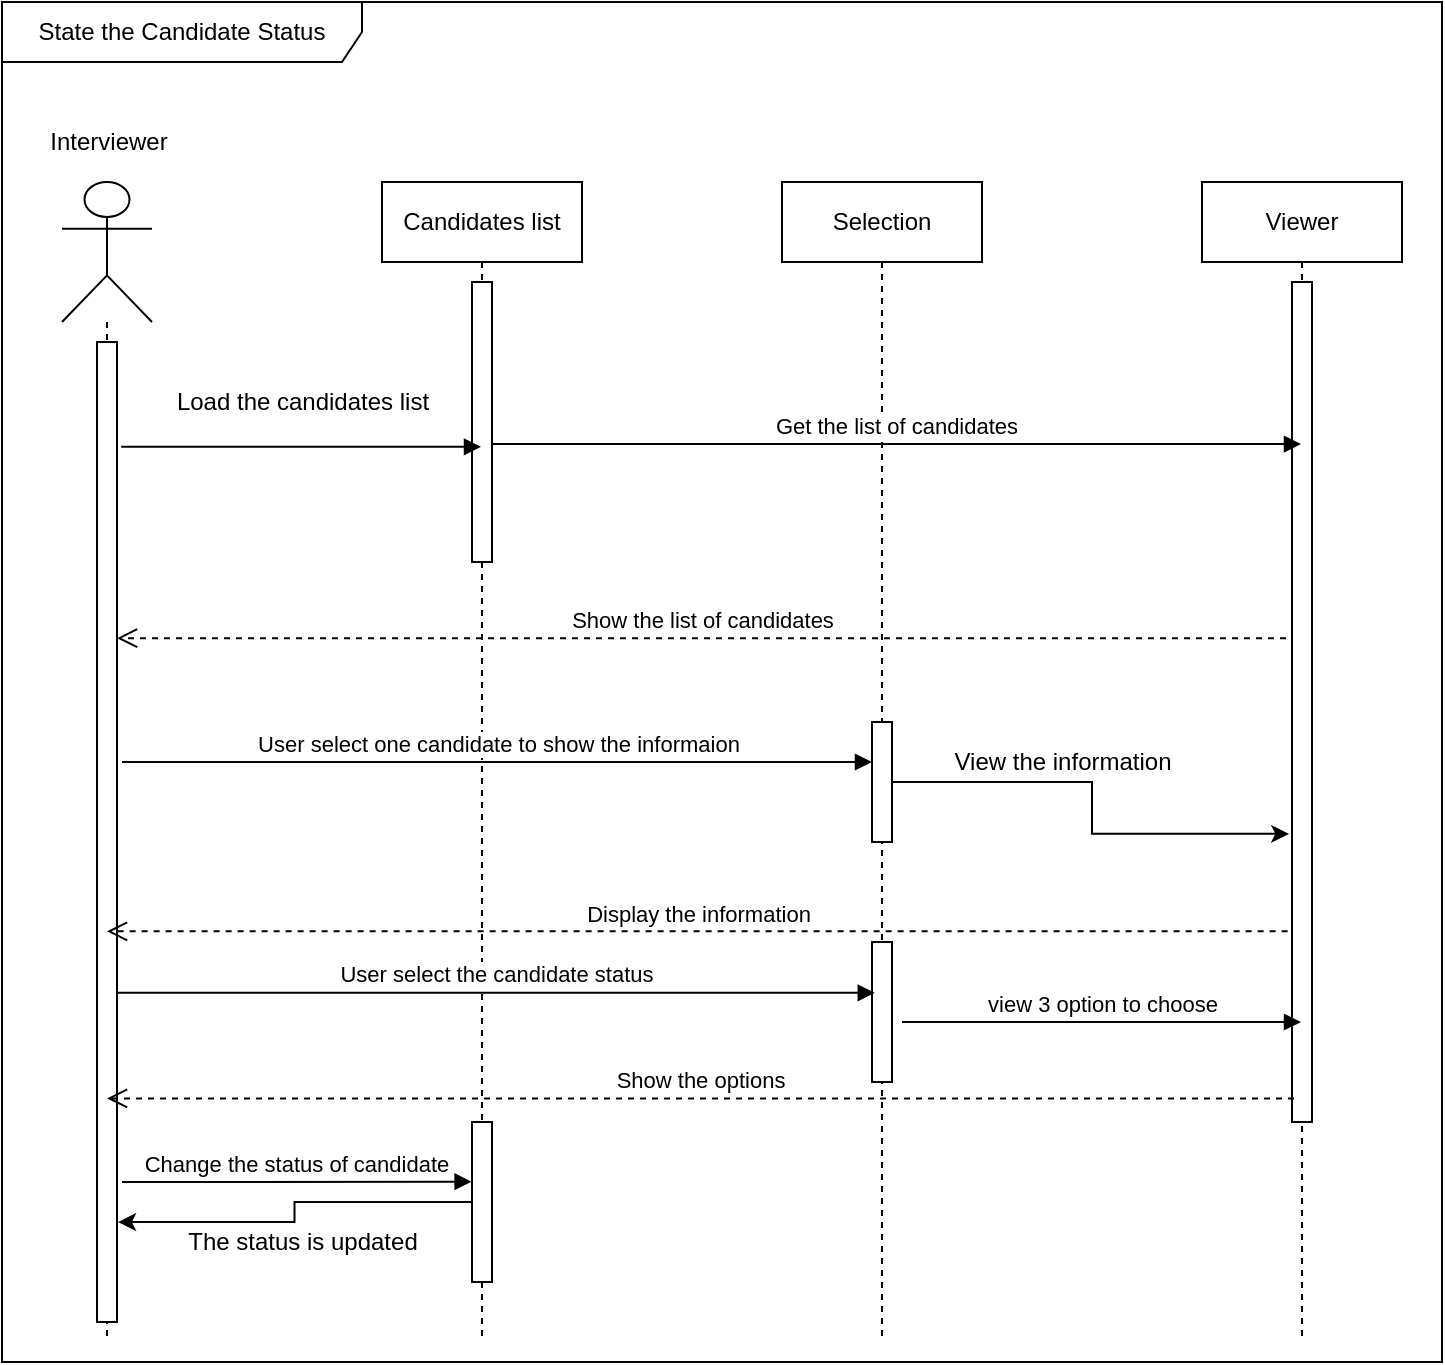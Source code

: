 <mxfile version="17.4.3" type="device"><diagram id="uEa2KhBH0eOFdy1nyrka" name="Page-1"><mxGraphModel dx="1221" dy="1734" grid="1" gridSize="10" guides="1" tooltips="1" connect="1" arrows="1" fold="1" page="1" pageScale="1" pageWidth="850" pageHeight="1100" math="0" shadow="0"><root><mxCell id="0"/><mxCell id="1" parent="0"/><mxCell id="bGtCiVLtQIRtDNYe_J1z-1" value="State the Candidate Status" style="shape=umlFrame;whiteSpace=wrap;html=1;width=180;height=30;" vertex="1" parent="1"><mxGeometry y="-50" width="720" height="680" as="geometry"/></mxCell><mxCell id="KsSeSbwvbEtUZ55Jz8Z9-18" value="" style="shape=umlLifeline;participant=umlActor;perimeter=lifelinePerimeter;whiteSpace=wrap;html=1;container=1;collapsible=0;recursiveResize=0;verticalAlign=top;spacingTop=36;outlineConnect=0;size=70;" parent="1" vertex="1"><mxGeometry x="30" y="40" width="45" height="580" as="geometry"/></mxCell><mxCell id="KsSeSbwvbEtUZ55Jz8Z9-26" value="" style="html=1;points=[];perimeter=orthogonalPerimeter;" parent="KsSeSbwvbEtUZ55Jz8Z9-18" vertex="1"><mxGeometry x="17.5" y="80" width="10" height="490" as="geometry"/></mxCell><mxCell id="KsSeSbwvbEtUZ55Jz8Z9-20" value="Interviewer" style="text;html=1;align=center;verticalAlign=middle;resizable=0;points=[];autosize=1;strokeColor=none;fillColor=none;" parent="1" vertex="1"><mxGeometry x="17.5" y="10" width="70" height="20" as="geometry"/></mxCell><mxCell id="KsSeSbwvbEtUZ55Jz8Z9-23" value="Viewer" style="shape=umlLifeline;perimeter=lifelinePerimeter;whiteSpace=wrap;html=1;container=1;collapsible=0;recursiveResize=0;outlineConnect=0;" parent="1" vertex="1"><mxGeometry x="600" y="40" width="100" height="580" as="geometry"/></mxCell><mxCell id="KsSeSbwvbEtUZ55Jz8Z9-27" value="" style="html=1;points=[];perimeter=orthogonalPerimeter;" parent="KsSeSbwvbEtUZ55Jz8Z9-23" vertex="1"><mxGeometry x="45" y="50" width="10" height="420" as="geometry"/></mxCell><mxCell id="KsSeSbwvbEtUZ55Jz8Z9-24" value="Selection" style="shape=umlLifeline;perimeter=lifelinePerimeter;whiteSpace=wrap;html=1;container=1;collapsible=0;recursiveResize=0;outlineConnect=0;" parent="1" vertex="1"><mxGeometry x="390" y="40" width="100" height="580" as="geometry"/></mxCell><mxCell id="KsSeSbwvbEtUZ55Jz8Z9-28" value="" style="html=1;points=[];perimeter=orthogonalPerimeter;" parent="KsSeSbwvbEtUZ55Jz8Z9-24" vertex="1"><mxGeometry x="45" y="270" width="10" height="60" as="geometry"/></mxCell><mxCell id="KsSeSbwvbEtUZ55Jz8Z9-39" value="" style="html=1;points=[];perimeter=orthogonalPerimeter;" parent="KsSeSbwvbEtUZ55Jz8Z9-24" vertex="1"><mxGeometry x="45" y="380" width="10" height="70" as="geometry"/></mxCell><mxCell id="KsSeSbwvbEtUZ55Jz8Z9-43" value="view 3 option to choose" style="html=1;verticalAlign=bottom;endArrow=block;rounded=0;" parent="KsSeSbwvbEtUZ55Jz8Z9-24" target="KsSeSbwvbEtUZ55Jz8Z9-23" edge="1"><mxGeometry width="80" relative="1" as="geometry"><mxPoint x="60" y="420" as="sourcePoint"/><mxPoint x="140" y="420" as="targetPoint"/></mxGeometry></mxCell><mxCell id="KsSeSbwvbEtUZ55Jz8Z9-25" value="Candidates list" style="shape=umlLifeline;perimeter=lifelinePerimeter;whiteSpace=wrap;html=1;container=1;collapsible=0;recursiveResize=0;outlineConnect=0;" parent="1" vertex="1"><mxGeometry x="190" y="40" width="100" height="580" as="geometry"/></mxCell><mxCell id="KsSeSbwvbEtUZ55Jz8Z9-29" value="" style="html=1;points=[];perimeter=orthogonalPerimeter;" parent="KsSeSbwvbEtUZ55Jz8Z9-25" vertex="1"><mxGeometry x="45" y="50" width="10" height="140" as="geometry"/></mxCell><mxCell id="KsSeSbwvbEtUZ55Jz8Z9-46" value="" style="html=1;points=[];perimeter=orthogonalPerimeter;" parent="KsSeSbwvbEtUZ55Jz8Z9-25" vertex="1"><mxGeometry x="45" y="470" width="10" height="80" as="geometry"/></mxCell><mxCell id="KsSeSbwvbEtUZ55Jz8Z9-31" value="" style="html=1;verticalAlign=bottom;endArrow=block;rounded=0;exitX=1.21;exitY=0.107;exitDx=0;exitDy=0;exitPerimeter=0;" parent="1" source="KsSeSbwvbEtUZ55Jz8Z9-26" target="KsSeSbwvbEtUZ55Jz8Z9-25" edge="1"><mxGeometry width="80" relative="1" as="geometry"><mxPoint x="430" y="290" as="sourcePoint"/><mxPoint x="510" y="290" as="targetPoint"/></mxGeometry></mxCell><mxCell id="KsSeSbwvbEtUZ55Jz8Z9-32" value="Load the candidates list" style="text;html=1;align=center;verticalAlign=middle;resizable=0;points=[];autosize=1;strokeColor=none;fillColor=none;" parent="1" vertex="1"><mxGeometry x="80" y="140" width="140" height="20" as="geometry"/></mxCell><mxCell id="KsSeSbwvbEtUZ55Jz8Z9-33" value="Get the list of candidates" style="html=1;verticalAlign=bottom;endArrow=block;rounded=0;exitX=1.02;exitY=0.579;exitDx=0;exitDy=0;exitPerimeter=0;" parent="1" source="KsSeSbwvbEtUZ55Jz8Z9-29" target="KsSeSbwvbEtUZ55Jz8Z9-23" edge="1"><mxGeometry width="80" relative="1" as="geometry"><mxPoint x="430" y="290" as="sourcePoint"/><mxPoint x="510" y="290" as="targetPoint"/></mxGeometry></mxCell><mxCell id="KsSeSbwvbEtUZ55Jz8Z9-34" value="Show the list of candidates" style="html=1;verticalAlign=bottom;endArrow=open;dashed=1;endSize=8;rounded=0;exitX=-0.3;exitY=0.424;exitDx=0;exitDy=0;exitPerimeter=0;" parent="1" source="KsSeSbwvbEtUZ55Jz8Z9-27" target="KsSeSbwvbEtUZ55Jz8Z9-26" edge="1"><mxGeometry relative="1" as="geometry"><mxPoint x="510" y="290" as="sourcePoint"/><mxPoint x="430" y="290" as="targetPoint"/></mxGeometry></mxCell><mxCell id="KsSeSbwvbEtUZ55Jz8Z9-35" value="User select one candidate to show the informaion" style="html=1;verticalAlign=bottom;endArrow=block;rounded=0;" parent="1" target="KsSeSbwvbEtUZ55Jz8Z9-28" edge="1"><mxGeometry width="80" relative="1" as="geometry"><mxPoint x="60" y="330" as="sourcePoint"/><mxPoint x="140" y="330" as="targetPoint"/></mxGeometry></mxCell><mxCell id="KsSeSbwvbEtUZ55Jz8Z9-36" style="edgeStyle=orthogonalEdgeStyle;rounded=0;orthogonalLoop=1;jettySize=auto;html=1;entryX=-0.14;entryY=0.657;entryDx=0;entryDy=0;entryPerimeter=0;" parent="1" source="KsSeSbwvbEtUZ55Jz8Z9-28" target="KsSeSbwvbEtUZ55Jz8Z9-27" edge="1"><mxGeometry relative="1" as="geometry"/></mxCell><mxCell id="KsSeSbwvbEtUZ55Jz8Z9-37" value="View the information" style="text;html=1;align=center;verticalAlign=middle;resizable=0;points=[];autosize=1;strokeColor=none;fillColor=none;" parent="1" vertex="1"><mxGeometry x="470" y="320" width="120" height="20" as="geometry"/></mxCell><mxCell id="KsSeSbwvbEtUZ55Jz8Z9-38" value="Display the information" style="html=1;verticalAlign=bottom;endArrow=open;dashed=1;endSize=8;rounded=0;exitX=-0.22;exitY=0.773;exitDx=0;exitDy=0;exitPerimeter=0;" parent="1" source="KsSeSbwvbEtUZ55Jz8Z9-27" target="KsSeSbwvbEtUZ55Jz8Z9-18" edge="1"><mxGeometry relative="1" as="geometry"><mxPoint x="460" y="260" as="sourcePoint"/><mxPoint x="380" y="260" as="targetPoint"/></mxGeometry></mxCell><mxCell id="KsSeSbwvbEtUZ55Jz8Z9-42" value="User select the candidate status" style="html=1;verticalAlign=bottom;endArrow=block;rounded=0;entryX=0.14;entryY=0.363;entryDx=0;entryDy=0;entryPerimeter=0;" parent="1" source="KsSeSbwvbEtUZ55Jz8Z9-26" target="KsSeSbwvbEtUZ55Jz8Z9-39" edge="1"><mxGeometry width="80" relative="1" as="geometry"><mxPoint x="380" y="440" as="sourcePoint"/><mxPoint x="430" y="440" as="targetPoint"/></mxGeometry></mxCell><mxCell id="KsSeSbwvbEtUZ55Jz8Z9-45" value="Show the options" style="html=1;verticalAlign=bottom;endArrow=open;dashed=1;endSize=8;rounded=0;exitX=0.1;exitY=0.972;exitDx=0;exitDy=0;exitPerimeter=0;" parent="1" source="KsSeSbwvbEtUZ55Jz8Z9-27" target="KsSeSbwvbEtUZ55Jz8Z9-18" edge="1"><mxGeometry relative="1" as="geometry"><mxPoint x="460" y="350" as="sourcePoint"/><mxPoint x="380" y="350" as="targetPoint"/></mxGeometry></mxCell><mxCell id="KsSeSbwvbEtUZ55Jz8Z9-47" value="Change the status of candidate" style="html=1;verticalAlign=bottom;endArrow=block;rounded=0;entryX=-0.02;entryY=0.373;entryDx=0;entryDy=0;entryPerimeter=0;" parent="1" target="KsSeSbwvbEtUZ55Jz8Z9-46" edge="1"><mxGeometry width="80" relative="1" as="geometry"><mxPoint x="60" y="540" as="sourcePoint"/><mxPoint x="460" y="350" as="targetPoint"/></mxGeometry></mxCell><mxCell id="KsSeSbwvbEtUZ55Jz8Z9-49" style="edgeStyle=orthogonalEdgeStyle;rounded=0;orthogonalLoop=1;jettySize=auto;html=1;entryX=1.05;entryY=0.898;entryDx=0;entryDy=0;entryPerimeter=0;" parent="1" source="KsSeSbwvbEtUZ55Jz8Z9-46" target="KsSeSbwvbEtUZ55Jz8Z9-26" edge="1"><mxGeometry relative="1" as="geometry"/></mxCell><mxCell id="KsSeSbwvbEtUZ55Jz8Z9-51" value="The status is updated" style="text;html=1;align=center;verticalAlign=middle;resizable=0;points=[];autosize=1;strokeColor=none;fillColor=none;" parent="1" vertex="1"><mxGeometry x="85" y="560" width="130" height="20" as="geometry"/></mxCell></root></mxGraphModel></diagram></mxfile>